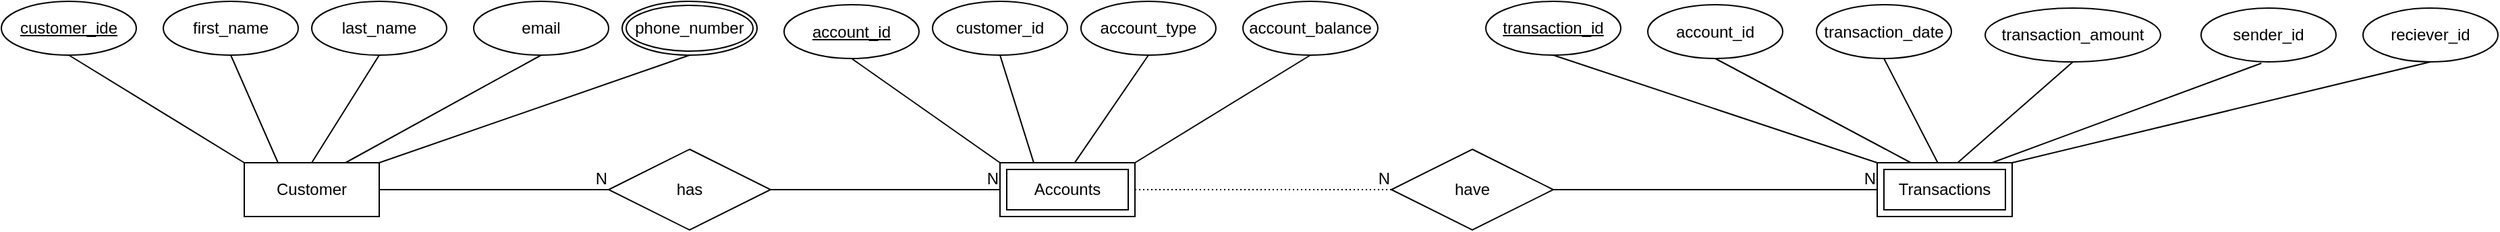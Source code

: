 <mxfile version="26.0.10">
  <diagram name="Page-1" id="R919lmfl798pHrnZBZy1">
    <mxGraphModel dx="3086" dy="1342" grid="1" gridSize="10" guides="1" tooltips="1" connect="1" arrows="1" fold="1" page="1" pageScale="1" pageWidth="850" pageHeight="1100" math="0" shadow="0">
      <root>
        <mxCell id="0" />
        <mxCell id="1" parent="0" />
        <mxCell id="rf27hfMmojRUiC2IYDJW-12" value="" style="endArrow=none;html=1;rounded=0;exitX=0.5;exitY=1;exitDx=0;exitDy=0;entryX=0;entryY=0;entryDx=0;entryDy=0;" edge="1" parent="1" source="rf27hfMmojRUiC2IYDJW-45" target="rf27hfMmojRUiC2IYDJW-55">
          <mxGeometry width="50" height="50" relative="1" as="geometry">
            <mxPoint x="-15" y="290" as="sourcePoint" />
            <mxPoint x="120" y="360" as="targetPoint" />
          </mxGeometry>
        </mxCell>
        <mxCell id="rf27hfMmojRUiC2IYDJW-13" value="" style="endArrow=none;html=1;rounded=0;entryX=0.5;entryY=1;entryDx=0;entryDy=0;exitX=0.25;exitY=0;exitDx=0;exitDy=0;" edge="1" parent="1" source="rf27hfMmojRUiC2IYDJW-55" target="rf27hfMmojRUiC2IYDJW-43">
          <mxGeometry width="50" height="50" relative="1" as="geometry">
            <mxPoint x="140" y="360" as="sourcePoint" />
            <mxPoint x="97.5" y="285" as="targetPoint" />
          </mxGeometry>
        </mxCell>
        <mxCell id="rf27hfMmojRUiC2IYDJW-14" value="" style="endArrow=none;html=1;rounded=0;entryX=0.5;entryY=1;entryDx=0;entryDy=0;exitX=0.5;exitY=0;exitDx=0;exitDy=0;" edge="1" parent="1" source="rf27hfMmojRUiC2IYDJW-55" target="rf27hfMmojRUiC2IYDJW-48">
          <mxGeometry width="50" height="50" relative="1" as="geometry">
            <mxPoint x="160" y="360" as="sourcePoint" />
            <mxPoint x="207.5" y="285" as="targetPoint" />
          </mxGeometry>
        </mxCell>
        <mxCell id="rf27hfMmojRUiC2IYDJW-15" value="" style="endArrow=none;html=1;rounded=0;entryX=0.5;entryY=1;entryDx=0;entryDy=0;exitX=0.75;exitY=0;exitDx=0;exitDy=0;" edge="1" parent="1" source="rf27hfMmojRUiC2IYDJW-55" target="rf27hfMmojRUiC2IYDJW-49">
          <mxGeometry width="50" height="50" relative="1" as="geometry">
            <mxPoint x="180" y="360" as="sourcePoint" />
            <mxPoint x="310" y="280" as="targetPoint" />
          </mxGeometry>
        </mxCell>
        <mxCell id="rf27hfMmojRUiC2IYDJW-22" value="" style="endArrow=none;html=1;rounded=0;entryX=0.5;entryY=1;entryDx=0;entryDy=0;exitX=0;exitY=0;exitDx=0;exitDy=0;" edge="1" parent="1" source="rf27hfMmojRUiC2IYDJW-54" target="rf27hfMmojRUiC2IYDJW-53">
          <mxGeometry width="50" height="50" relative="1" as="geometry">
            <mxPoint x="675" y="355" as="sourcePoint" />
            <mxPoint x="567.5" y="285" as="targetPoint" />
          </mxGeometry>
        </mxCell>
        <mxCell id="rf27hfMmojRUiC2IYDJW-23" value="" style="endArrow=none;html=1;rounded=0;entryX=0.5;entryY=1;entryDx=0;entryDy=0;exitX=0.25;exitY=0;exitDx=0;exitDy=0;" edge="1" parent="1" source="rf27hfMmojRUiC2IYDJW-54" target="rf27hfMmojRUiC2IYDJW-50">
          <mxGeometry width="50" height="50" relative="1" as="geometry">
            <mxPoint x="700" y="355" as="sourcePoint" />
            <mxPoint x="670" y="290" as="targetPoint" />
          </mxGeometry>
        </mxCell>
        <mxCell id="rf27hfMmojRUiC2IYDJW-24" value="" style="endArrow=none;html=1;rounded=0;entryX=0.5;entryY=1;entryDx=0;entryDy=0;exitX=0.553;exitY=0.002;exitDx=0;exitDy=0;exitPerimeter=0;" edge="1" parent="1" source="rf27hfMmojRUiC2IYDJW-54" target="rf27hfMmojRUiC2IYDJW-51">
          <mxGeometry width="50" height="50" relative="1" as="geometry">
            <mxPoint x="725" y="355" as="sourcePoint" />
            <mxPoint x="777.5" y="285" as="targetPoint" />
          </mxGeometry>
        </mxCell>
        <mxCell id="rf27hfMmojRUiC2IYDJW-25" value="" style="endArrow=none;html=1;rounded=0;entryX=0.5;entryY=1;entryDx=0;entryDy=0;exitX=1;exitY=0;exitDx=0;exitDy=0;" edge="1" parent="1" source="rf27hfMmojRUiC2IYDJW-54" target="rf27hfMmojRUiC2IYDJW-52">
          <mxGeometry width="50" height="50" relative="1" as="geometry">
            <mxPoint x="775" y="355" as="sourcePoint" />
            <mxPoint x="892.5" y="295" as="targetPoint" />
          </mxGeometry>
        </mxCell>
        <mxCell id="rf27hfMmojRUiC2IYDJW-33" value="" style="endArrow=none;html=1;rounded=0;entryX=0.5;entryY=1;entryDx=0;entryDy=0;exitX=0;exitY=0;exitDx=0;exitDy=0;" edge="1" parent="1" source="rf27hfMmojRUiC2IYDJW-56" target="rf27hfMmojRUiC2IYDJW-57">
          <mxGeometry width="50" height="50" relative="1" as="geometry">
            <mxPoint x="1330" y="355" as="sourcePoint" />
            <mxPoint x="1070" y="305" as="targetPoint" />
          </mxGeometry>
        </mxCell>
        <mxCell id="rf27hfMmojRUiC2IYDJW-34" value="" style="endArrow=none;html=1;rounded=0;entryX=0.5;entryY=1;entryDx=0;entryDy=0;exitX=0.25;exitY=0;exitDx=0;exitDy=0;" edge="1" parent="1" source="rf27hfMmojRUiC2IYDJW-56" target="rf27hfMmojRUiC2IYDJW-58">
          <mxGeometry width="50" height="50" relative="1" as="geometry">
            <mxPoint x="1355" y="355" as="sourcePoint" />
            <mxPoint x="1192.5" y="285" as="targetPoint" />
          </mxGeometry>
        </mxCell>
        <mxCell id="rf27hfMmojRUiC2IYDJW-35" value="" style="endArrow=none;html=1;rounded=0;entryX=0.5;entryY=1;entryDx=0;entryDy=0;exitX=0.45;exitY=0.007;exitDx=0;exitDy=0;exitPerimeter=0;" edge="1" parent="1" source="rf27hfMmojRUiC2IYDJW-56" target="rf27hfMmojRUiC2IYDJW-59">
          <mxGeometry width="50" height="50" relative="1" as="geometry">
            <mxPoint x="1374" y="354" as="sourcePoint" />
            <mxPoint x="1312.5" y="295" as="targetPoint" />
          </mxGeometry>
        </mxCell>
        <mxCell id="rf27hfMmojRUiC2IYDJW-36" value="" style="endArrow=none;html=1;rounded=0;entryX=0.5;entryY=1;entryDx=0;entryDy=0;exitX=0.593;exitY=0.007;exitDx=0;exitDy=0;exitPerimeter=0;" edge="1" parent="1" source="rf27hfMmojRUiC2IYDJW-56" target="rf27hfMmojRUiC2IYDJW-60">
          <mxGeometry width="50" height="50" relative="1" as="geometry">
            <mxPoint x="1391" y="355" as="sourcePoint" />
            <mxPoint x="1460" y="300" as="targetPoint" />
          </mxGeometry>
        </mxCell>
        <mxCell id="rf27hfMmojRUiC2IYDJW-37" value="" style="endArrow=none;html=1;rounded=0;entryX=0.447;entryY=1.025;entryDx=0;entryDy=0;exitX=0.844;exitY=0.007;exitDx=0;exitDy=0;exitPerimeter=0;entryPerimeter=0;" edge="1" parent="1" source="rf27hfMmojRUiC2IYDJW-56" target="rf27hfMmojRUiC2IYDJW-61">
          <mxGeometry width="50" height="50" relative="1" as="geometry">
            <mxPoint x="1405" y="355" as="sourcePoint" />
            <mxPoint x="1597.5" y="285" as="targetPoint" />
          </mxGeometry>
        </mxCell>
        <mxCell id="rf27hfMmojRUiC2IYDJW-38" value="" style="endArrow=none;html=1;rounded=0;entryX=0.5;entryY=1;entryDx=0;entryDy=0;exitX=1;exitY=0;exitDx=0;exitDy=0;" edge="1" parent="1" source="rf27hfMmojRUiC2IYDJW-56" target="rf27hfMmojRUiC2IYDJW-62">
          <mxGeometry width="50" height="50" relative="1" as="geometry">
            <mxPoint x="1430" y="355" as="sourcePoint" />
            <mxPoint x="1717.5" y="282.5" as="targetPoint" />
          </mxGeometry>
        </mxCell>
        <mxCell id="rf27hfMmojRUiC2IYDJW-40" value="" style="endArrow=none;html=1;rounded=0;entryX=0.5;entryY=1;entryDx=0;entryDy=0;exitX=1;exitY=0;exitDx=0;exitDy=0;" edge="1" parent="1" source="rf27hfMmojRUiC2IYDJW-55" target="rf27hfMmojRUiC2IYDJW-42">
          <mxGeometry width="50" height="50" relative="1" as="geometry">
            <mxPoint x="200" y="360" as="sourcePoint" />
            <mxPoint x="425" y="305" as="targetPoint" />
          </mxGeometry>
        </mxCell>
        <mxCell id="rf27hfMmojRUiC2IYDJW-42" value="phone_number" style="ellipse;shape=doubleEllipse;margin=3;whiteSpace=wrap;html=1;align=center;" vertex="1" parent="1">
          <mxGeometry x="390" y="240" width="100" height="40" as="geometry" />
        </mxCell>
        <mxCell id="rf27hfMmojRUiC2IYDJW-43" value="first_name" style="ellipse;whiteSpace=wrap;html=1;align=center;" vertex="1" parent="1">
          <mxGeometry x="50" y="240" width="100" height="40" as="geometry" />
        </mxCell>
        <mxCell id="rf27hfMmojRUiC2IYDJW-45" value="customer_ide" style="ellipse;whiteSpace=wrap;html=1;align=center;fontStyle=4;" vertex="1" parent="1">
          <mxGeometry x="-70" y="240" width="100" height="40" as="geometry" />
        </mxCell>
        <mxCell id="rf27hfMmojRUiC2IYDJW-46" value="has" style="shape=rhombus;perimeter=rhombusPerimeter;whiteSpace=wrap;html=1;align=center;" vertex="1" parent="1">
          <mxGeometry x="380" y="350" width="120" height="60" as="geometry" />
        </mxCell>
        <mxCell id="rf27hfMmojRUiC2IYDJW-48" value="last_name" style="ellipse;whiteSpace=wrap;html=1;align=center;" vertex="1" parent="1">
          <mxGeometry x="160" y="240" width="100" height="40" as="geometry" />
        </mxCell>
        <mxCell id="rf27hfMmojRUiC2IYDJW-49" value="email" style="ellipse;whiteSpace=wrap;html=1;align=center;" vertex="1" parent="1">
          <mxGeometry x="280" y="240" width="100" height="40" as="geometry" />
        </mxCell>
        <mxCell id="rf27hfMmojRUiC2IYDJW-50" value="customer_id" style="ellipse;whiteSpace=wrap;html=1;align=center;" vertex="1" parent="1">
          <mxGeometry x="620" y="240" width="100" height="40" as="geometry" />
        </mxCell>
        <mxCell id="rf27hfMmojRUiC2IYDJW-51" value="account_type" style="ellipse;whiteSpace=wrap;html=1;align=center;" vertex="1" parent="1">
          <mxGeometry x="730" y="240" width="100" height="40" as="geometry" />
        </mxCell>
        <mxCell id="rf27hfMmojRUiC2IYDJW-52" value="account_balance" style="ellipse;whiteSpace=wrap;html=1;align=center;" vertex="1" parent="1">
          <mxGeometry x="850" y="240" width="100" height="40" as="geometry" />
        </mxCell>
        <mxCell id="rf27hfMmojRUiC2IYDJW-53" value="account_id" style="ellipse;whiteSpace=wrap;html=1;align=center;fontStyle=4;" vertex="1" parent="1">
          <mxGeometry x="510" y="242.5" width="100" height="40" as="geometry" />
        </mxCell>
        <mxCell id="rf27hfMmojRUiC2IYDJW-54" value="Accounts" style="shape=ext;margin=3;double=1;whiteSpace=wrap;html=1;align=center;" vertex="1" parent="1">
          <mxGeometry x="670" y="360" width="100" height="40" as="geometry" />
        </mxCell>
        <mxCell id="rf27hfMmojRUiC2IYDJW-55" value="Customer" style="whiteSpace=wrap;html=1;align=center;" vertex="1" parent="1">
          <mxGeometry x="110" y="360" width="100" height="40" as="geometry" />
        </mxCell>
        <mxCell id="rf27hfMmojRUiC2IYDJW-56" value="Transactions" style="shape=ext;margin=3;double=1;whiteSpace=wrap;html=1;align=center;" vertex="1" parent="1">
          <mxGeometry x="1320" y="360" width="100" height="40" as="geometry" />
        </mxCell>
        <mxCell id="rf27hfMmojRUiC2IYDJW-57" value="transaction_id" style="ellipse;whiteSpace=wrap;html=1;align=center;fontStyle=4;" vertex="1" parent="1">
          <mxGeometry x="1030" y="240" width="100" height="40" as="geometry" />
        </mxCell>
        <mxCell id="rf27hfMmojRUiC2IYDJW-58" value="account_id" style="ellipse;whiteSpace=wrap;html=1;align=center;" vertex="1" parent="1">
          <mxGeometry x="1150" y="242.5" width="100" height="40" as="geometry" />
        </mxCell>
        <mxCell id="rf27hfMmojRUiC2IYDJW-59" value="transaction_date" style="ellipse;whiteSpace=wrap;html=1;align=center;" vertex="1" parent="1">
          <mxGeometry x="1275" y="242.5" width="100" height="40" as="geometry" />
        </mxCell>
        <mxCell id="rf27hfMmojRUiC2IYDJW-60" value="transaction_amount" style="ellipse;whiteSpace=wrap;html=1;align=center;" vertex="1" parent="1">
          <mxGeometry x="1400" y="245" width="130" height="40" as="geometry" />
        </mxCell>
        <mxCell id="rf27hfMmojRUiC2IYDJW-61" value="sender_id" style="ellipse;whiteSpace=wrap;html=1;align=center;" vertex="1" parent="1">
          <mxGeometry x="1560" y="245" width="100" height="40" as="geometry" />
        </mxCell>
        <mxCell id="rf27hfMmojRUiC2IYDJW-62" value="reciever_id" style="ellipse;whiteSpace=wrap;html=1;align=center;" vertex="1" parent="1">
          <mxGeometry x="1680" y="245" width="100" height="40" as="geometry" />
        </mxCell>
        <mxCell id="rf27hfMmojRUiC2IYDJW-63" value="have" style="shape=rhombus;perimeter=rhombusPerimeter;whiteSpace=wrap;html=1;align=center;" vertex="1" parent="1">
          <mxGeometry x="960" y="350" width="120" height="60" as="geometry" />
        </mxCell>
        <mxCell id="rf27hfMmojRUiC2IYDJW-67" value="" style="endArrow=none;html=1;rounded=0;dashed=1;dashPattern=1 2;exitX=1;exitY=0.5;exitDx=0;exitDy=0;entryX=0;entryY=0.5;entryDx=0;entryDy=0;" edge="1" parent="1" source="rf27hfMmojRUiC2IYDJW-54" target="rf27hfMmojRUiC2IYDJW-63">
          <mxGeometry relative="1" as="geometry">
            <mxPoint x="860" y="500" as="sourcePoint" />
            <mxPoint x="930" y="400" as="targetPoint" />
          </mxGeometry>
        </mxCell>
        <mxCell id="rf27hfMmojRUiC2IYDJW-68" value="N" style="resizable=0;html=1;whiteSpace=wrap;align=right;verticalAlign=bottom;" connectable="0" vertex="1" parent="rf27hfMmojRUiC2IYDJW-67">
          <mxGeometry x="1" relative="1" as="geometry" />
        </mxCell>
        <mxCell id="rf27hfMmojRUiC2IYDJW-87" value="" style="endArrow=none;html=1;rounded=0;exitX=1;exitY=0.5;exitDx=0;exitDy=0;entryX=0;entryY=0.5;entryDx=0;entryDy=0;" edge="1" parent="1" source="rf27hfMmojRUiC2IYDJW-55" target="rf27hfMmojRUiC2IYDJW-46">
          <mxGeometry relative="1" as="geometry">
            <mxPoint x="840" y="510" as="sourcePoint" />
            <mxPoint x="1000" y="510" as="targetPoint" />
          </mxGeometry>
        </mxCell>
        <mxCell id="rf27hfMmojRUiC2IYDJW-88" value="N" style="resizable=0;html=1;whiteSpace=wrap;align=right;verticalAlign=bottom;" connectable="0" vertex="1" parent="rf27hfMmojRUiC2IYDJW-87">
          <mxGeometry x="1" relative="1" as="geometry" />
        </mxCell>
        <mxCell id="rf27hfMmojRUiC2IYDJW-89" value="" style="endArrow=none;html=1;rounded=0;exitX=1;exitY=0.5;exitDx=0;exitDy=0;entryX=0;entryY=0.5;entryDx=0;entryDy=0;" edge="1" parent="1" source="rf27hfMmojRUiC2IYDJW-46" target="rf27hfMmojRUiC2IYDJW-54">
          <mxGeometry relative="1" as="geometry">
            <mxPoint x="425" y="460" as="sourcePoint" />
            <mxPoint x="595" y="460" as="targetPoint" />
          </mxGeometry>
        </mxCell>
        <mxCell id="rf27hfMmojRUiC2IYDJW-90" value="N" style="resizable=0;html=1;whiteSpace=wrap;align=right;verticalAlign=bottom;" connectable="0" vertex="1" parent="rf27hfMmojRUiC2IYDJW-89">
          <mxGeometry x="1" relative="1" as="geometry" />
        </mxCell>
        <mxCell id="rf27hfMmojRUiC2IYDJW-91" value="" style="endArrow=none;html=1;rounded=0;entryX=0;entryY=0.5;entryDx=0;entryDy=0;exitX=1;exitY=0.5;exitDx=0;exitDy=0;" edge="1" parent="1" source="rf27hfMmojRUiC2IYDJW-63" target="rf27hfMmojRUiC2IYDJW-56">
          <mxGeometry relative="1" as="geometry">
            <mxPoint x="840" y="510" as="sourcePoint" />
            <mxPoint x="1000" y="510" as="targetPoint" />
          </mxGeometry>
        </mxCell>
        <mxCell id="rf27hfMmojRUiC2IYDJW-92" value="N" style="resizable=0;html=1;whiteSpace=wrap;align=right;verticalAlign=bottom;" connectable="0" vertex="1" parent="rf27hfMmojRUiC2IYDJW-91">
          <mxGeometry x="1" relative="1" as="geometry" />
        </mxCell>
      </root>
    </mxGraphModel>
  </diagram>
</mxfile>

